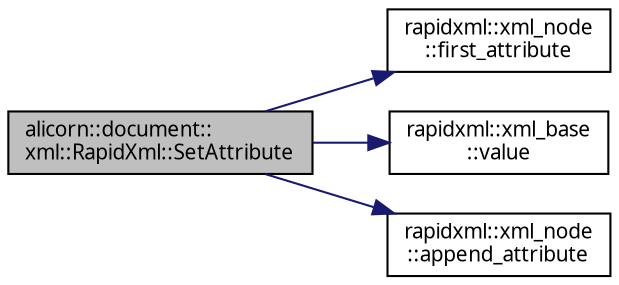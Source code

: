 digraph "alicorn::document::xml::RapidXml::SetAttribute"
{
 // INTERACTIVE_SVG=YES
  edge [fontname="Verdana",fontsize="10",labelfontname="Verdana",labelfontsize="10"];
  node [fontname="Verdana",fontsize="10",shape=record];
  rankdir="LR";
  Node1 [label="alicorn::document::\lxml::RapidXml::SetAttribute",height=0.2,width=0.4,color="black", fillcolor="grey75", style="filled", fontcolor="black"];
  Node1 -> Node2 [color="midnightblue",fontsize="10",style="solid",fontname="Verdana"];
  Node2 [label="rapidxml::xml_node\l::first_attribute",height=0.2,width=0.4,color="black", fillcolor="white", style="filled",URL="$a00155.html#ae426802be58114ffc41bf30ac6b8c37d"];
  Node1 -> Node3 [color="midnightblue",fontsize="10",style="solid",fontname="Verdana"];
  Node3 [label="rapidxml::xml_base\l::value",height=0.2,width=0.4,color="black", fillcolor="white", style="filled",URL="$a00153.html#adcdaccff61c665f039d9344e447b7445"];
  Node1 -> Node4 [color="midnightblue",fontsize="10",style="solid",fontname="Verdana"];
  Node4 [label="rapidxml::xml_node\l::append_attribute",height=0.2,width=0.4,color="black", fillcolor="white", style="filled",URL="$a00155.html#a33ce3386f8c42dd4db658b75cbb6e6c4"];
}
